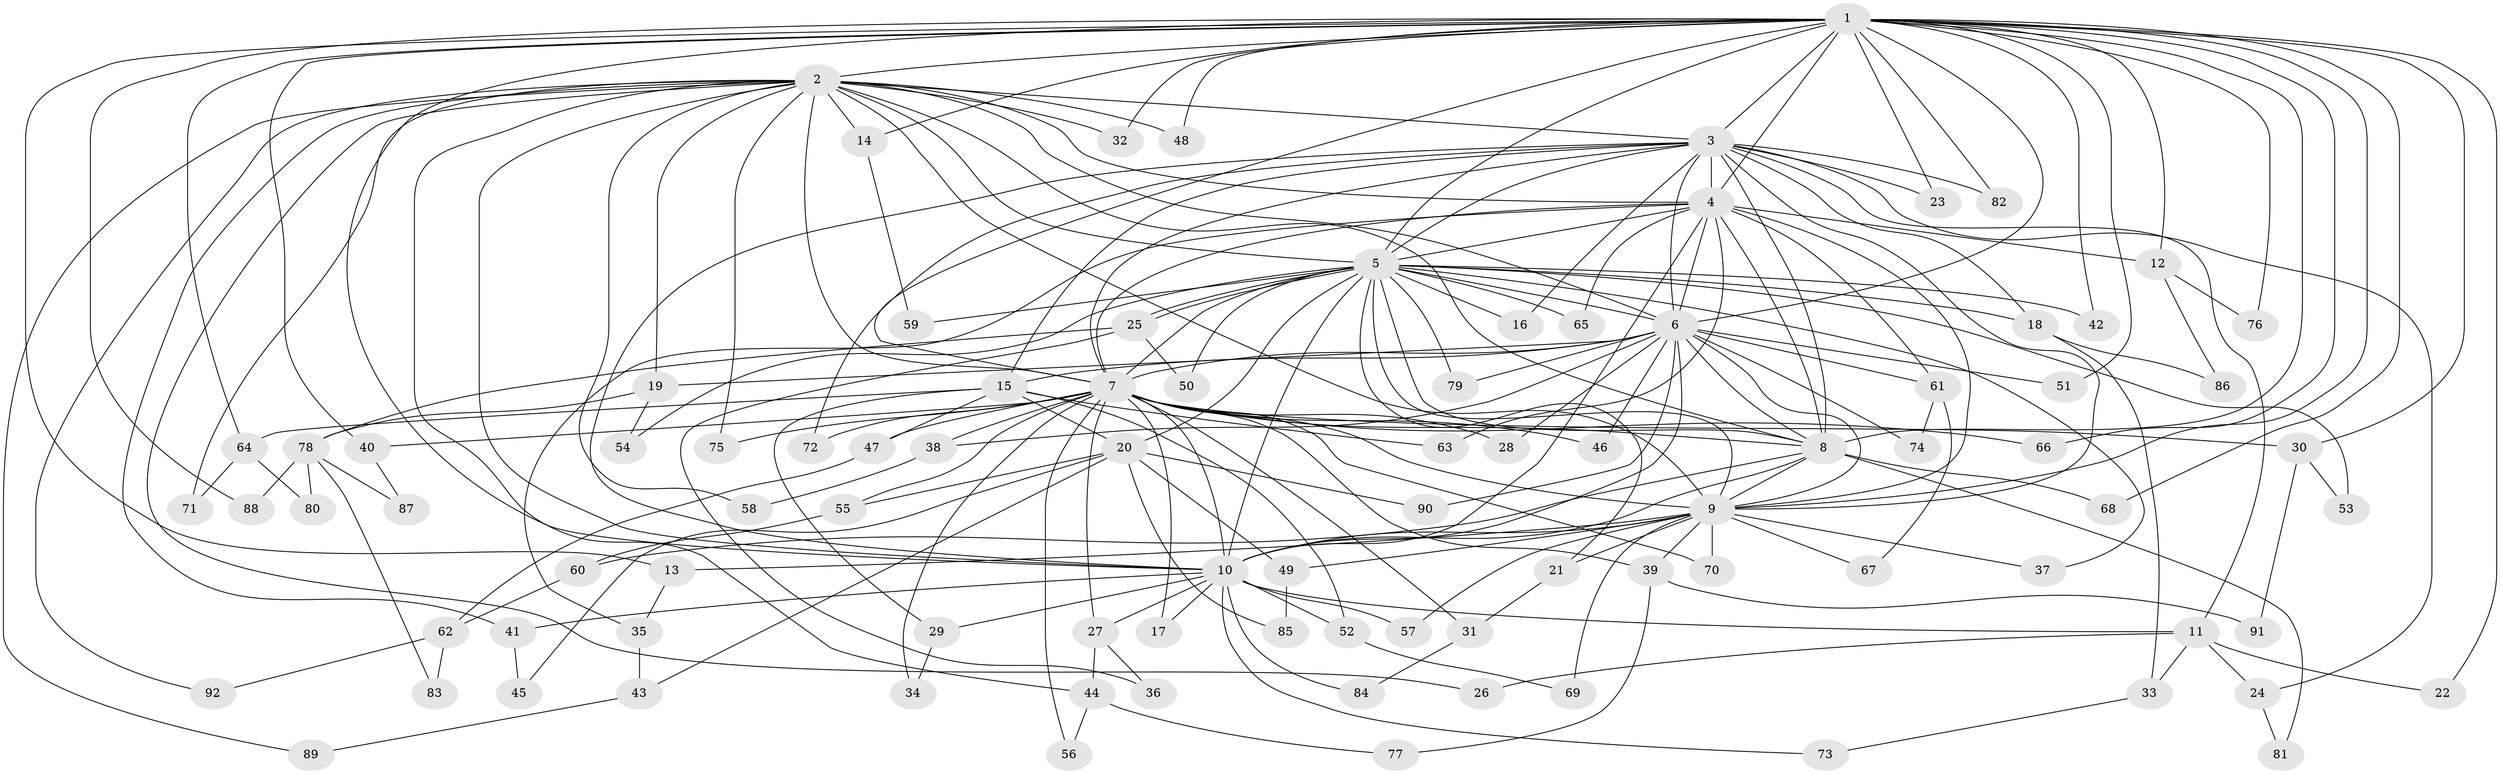 // Generated by graph-tools (version 1.1) at 2025/44/03/09/25 04:44:57]
// undirected, 92 vertices, 209 edges
graph export_dot {
graph [start="1"]
  node [color=gray90,style=filled];
  1;
  2;
  3;
  4;
  5;
  6;
  7;
  8;
  9;
  10;
  11;
  12;
  13;
  14;
  15;
  16;
  17;
  18;
  19;
  20;
  21;
  22;
  23;
  24;
  25;
  26;
  27;
  28;
  29;
  30;
  31;
  32;
  33;
  34;
  35;
  36;
  37;
  38;
  39;
  40;
  41;
  42;
  43;
  44;
  45;
  46;
  47;
  48;
  49;
  50;
  51;
  52;
  53;
  54;
  55;
  56;
  57;
  58;
  59;
  60;
  61;
  62;
  63;
  64;
  65;
  66;
  67;
  68;
  69;
  70;
  71;
  72;
  73;
  74;
  75;
  76;
  77;
  78;
  79;
  80;
  81;
  82;
  83;
  84;
  85;
  86;
  87;
  88;
  89;
  90;
  91;
  92;
  1 -- 2;
  1 -- 3;
  1 -- 4;
  1 -- 5;
  1 -- 6;
  1 -- 7;
  1 -- 8;
  1 -- 9;
  1 -- 10;
  1 -- 12;
  1 -- 13;
  1 -- 14;
  1 -- 22;
  1 -- 23;
  1 -- 30;
  1 -- 32;
  1 -- 40;
  1 -- 42;
  1 -- 48;
  1 -- 51;
  1 -- 64;
  1 -- 66;
  1 -- 68;
  1 -- 76;
  1 -- 82;
  1 -- 88;
  2 -- 3;
  2 -- 4;
  2 -- 5;
  2 -- 6;
  2 -- 7;
  2 -- 8;
  2 -- 9;
  2 -- 10;
  2 -- 14;
  2 -- 19;
  2 -- 26;
  2 -- 32;
  2 -- 41;
  2 -- 44;
  2 -- 48;
  2 -- 58;
  2 -- 71;
  2 -- 75;
  2 -- 89;
  2 -- 92;
  3 -- 4;
  3 -- 5;
  3 -- 6;
  3 -- 7;
  3 -- 8;
  3 -- 9;
  3 -- 10;
  3 -- 11;
  3 -- 15;
  3 -- 16;
  3 -- 18;
  3 -- 23;
  3 -- 24;
  3 -- 72;
  3 -- 82;
  4 -- 5;
  4 -- 6;
  4 -- 7;
  4 -- 8;
  4 -- 9;
  4 -- 10;
  4 -- 12;
  4 -- 35;
  4 -- 61;
  4 -- 63;
  4 -- 65;
  5 -- 6;
  5 -- 7;
  5 -- 8;
  5 -- 9;
  5 -- 10;
  5 -- 16;
  5 -- 18;
  5 -- 20;
  5 -- 21;
  5 -- 25;
  5 -- 25;
  5 -- 37;
  5 -- 42;
  5 -- 50;
  5 -- 53;
  5 -- 54;
  5 -- 59;
  5 -- 65;
  5 -- 79;
  6 -- 7;
  6 -- 8;
  6 -- 9;
  6 -- 10;
  6 -- 15;
  6 -- 19;
  6 -- 28;
  6 -- 38;
  6 -- 46;
  6 -- 51;
  6 -- 61;
  6 -- 74;
  6 -- 79;
  6 -- 90;
  7 -- 8;
  7 -- 9;
  7 -- 10;
  7 -- 17;
  7 -- 27;
  7 -- 28;
  7 -- 30;
  7 -- 31;
  7 -- 34;
  7 -- 38;
  7 -- 39;
  7 -- 40;
  7 -- 46;
  7 -- 47;
  7 -- 55;
  7 -- 56;
  7 -- 66;
  7 -- 70;
  7 -- 72;
  7 -- 75;
  8 -- 9;
  8 -- 10;
  8 -- 60;
  8 -- 68;
  8 -- 81;
  9 -- 10;
  9 -- 13;
  9 -- 21;
  9 -- 37;
  9 -- 39;
  9 -- 49;
  9 -- 57;
  9 -- 67;
  9 -- 69;
  9 -- 70;
  10 -- 11;
  10 -- 17;
  10 -- 27;
  10 -- 29;
  10 -- 41;
  10 -- 52;
  10 -- 57;
  10 -- 73;
  10 -- 84;
  11 -- 22;
  11 -- 24;
  11 -- 26;
  11 -- 33;
  12 -- 76;
  12 -- 86;
  13 -- 35;
  14 -- 59;
  15 -- 20;
  15 -- 29;
  15 -- 47;
  15 -- 52;
  15 -- 63;
  15 -- 64;
  18 -- 33;
  18 -- 86;
  19 -- 54;
  19 -- 78;
  20 -- 43;
  20 -- 45;
  20 -- 49;
  20 -- 55;
  20 -- 85;
  20 -- 90;
  21 -- 31;
  24 -- 81;
  25 -- 36;
  25 -- 50;
  25 -- 78;
  27 -- 36;
  27 -- 44;
  29 -- 34;
  30 -- 53;
  30 -- 91;
  31 -- 84;
  33 -- 73;
  35 -- 43;
  38 -- 58;
  39 -- 77;
  39 -- 91;
  40 -- 87;
  41 -- 45;
  43 -- 89;
  44 -- 56;
  44 -- 77;
  47 -- 62;
  49 -- 85;
  52 -- 69;
  55 -- 60;
  60 -- 62;
  61 -- 67;
  61 -- 74;
  62 -- 83;
  62 -- 92;
  64 -- 71;
  64 -- 80;
  78 -- 80;
  78 -- 83;
  78 -- 87;
  78 -- 88;
}
